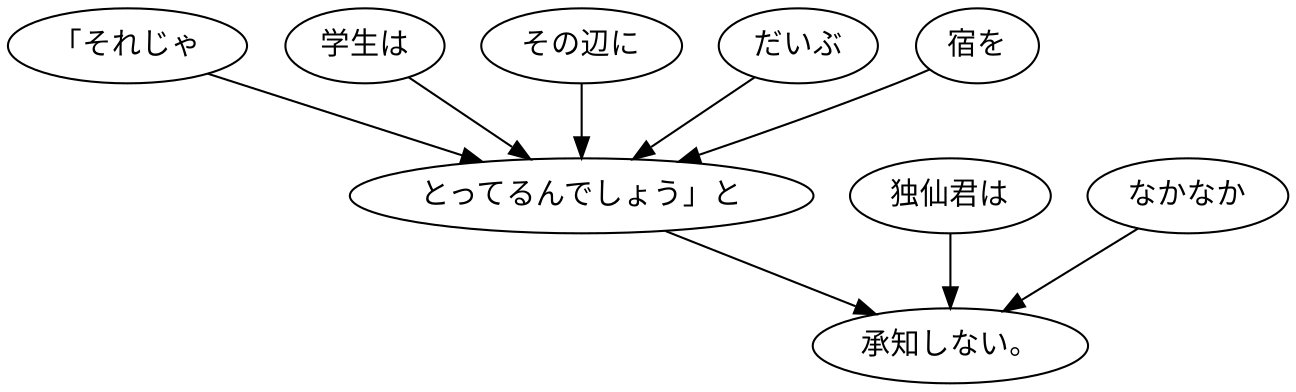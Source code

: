 digraph graph8009 {
	node0 [label="「それじゃ"];
	node1 [label="学生は"];
	node2 [label="その辺に"];
	node3 [label="だいぶ"];
	node4 [label="宿を"];
	node5 [label="とってるんでしょう」と"];
	node6 [label="独仙君は"];
	node7 [label="なかなか"];
	node8 [label="承知しない。"];
	node0 -> node5;
	node1 -> node5;
	node2 -> node5;
	node3 -> node5;
	node4 -> node5;
	node5 -> node8;
	node6 -> node8;
	node7 -> node8;
}
